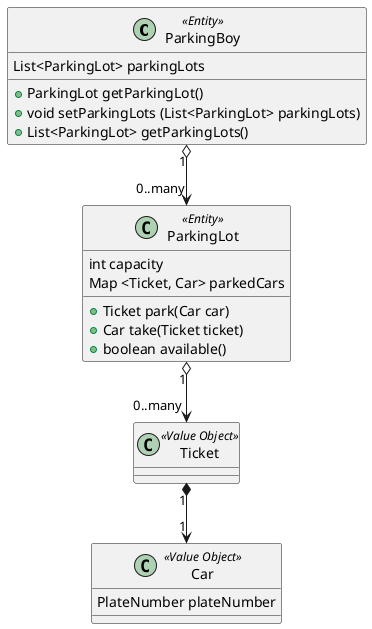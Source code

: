@startuml

class ParkingBoy << Entity >> {
  List<ParkingLot> parkingLots

  + ParkingLot getParkingLot()
  + void setParkingLots (List<ParkingLot> parkingLots)
  + List<ParkingLot> getParkingLots()
}

class ParkingLot << Entity >> {
  int capacity
  Map <Ticket, Car> parkedCars

  + Ticket park(Car car)
  + Car take(Ticket ticket)
  + boolean available()
}

Class Car << Value Object >> {
    PlateNumber plateNumber
}

Class Ticket << Value Object >> {
}

Ticket "1" *--> "1" Car
ParkingLot "1" o--> "0..many" Ticket
ParkingBoy "1" o--> "0..many" ParkingLot

@enduml
